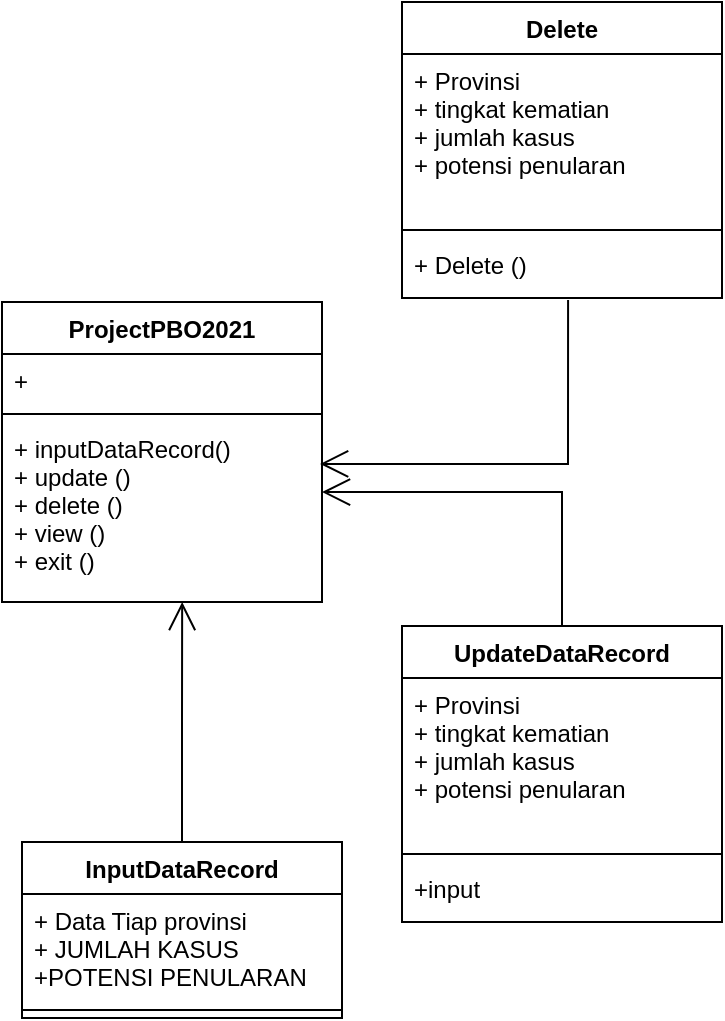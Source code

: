 <mxfile version="15.4.0" type="device"><diagram id="T_zjaP2mbVljVS5gn7Gf" name="Page-1"><mxGraphModel dx="319" dy="716" grid="1" gridSize="10" guides="1" tooltips="1" connect="1" arrows="1" fold="1" page="1" pageScale="1" pageWidth="850" pageHeight="1100" math="0" shadow="0"><root><mxCell id="0"/><mxCell id="1" parent="0"/><mxCell id="I7o41P08peqU_u0fxYyu-1" value="ProjectPBO2021" style="swimlane;fontStyle=1;align=center;verticalAlign=top;childLayout=stackLayout;horizontal=1;startSize=26;horizontalStack=0;resizeParent=1;resizeParentMax=0;resizeLast=0;collapsible=1;marginBottom=0;" vertex="1" parent="1"><mxGeometry x="280" y="240" width="160" height="150" as="geometry"/></mxCell><mxCell id="I7o41P08peqU_u0fxYyu-2" value="+ " style="text;strokeColor=none;fillColor=none;align=left;verticalAlign=top;spacingLeft=4;spacingRight=4;overflow=hidden;rotatable=0;points=[[0,0.5],[1,0.5]];portConstraint=eastwest;" vertex="1" parent="I7o41P08peqU_u0fxYyu-1"><mxGeometry y="26" width="160" height="26" as="geometry"/></mxCell><mxCell id="I7o41P08peqU_u0fxYyu-3" value="" style="line;strokeWidth=1;fillColor=none;align=left;verticalAlign=middle;spacingTop=-1;spacingLeft=3;spacingRight=3;rotatable=0;labelPosition=right;points=[];portConstraint=eastwest;" vertex="1" parent="I7o41P08peqU_u0fxYyu-1"><mxGeometry y="52" width="160" height="8" as="geometry"/></mxCell><mxCell id="I7o41P08peqU_u0fxYyu-4" value="+ inputDataRecord()&#10;+ update ()&#10;+ delete ()&#10;+ view ()&#10;+ exit ()" style="text;strokeColor=none;fillColor=none;align=left;verticalAlign=top;spacingLeft=4;spacingRight=4;overflow=hidden;rotatable=0;points=[[0,0.5],[1,0.5]];portConstraint=eastwest;" vertex="1" parent="I7o41P08peqU_u0fxYyu-1"><mxGeometry y="60" width="160" height="90" as="geometry"/></mxCell><mxCell id="I7o41P08peqU_u0fxYyu-5" value="InputDataRecord" style="swimlane;fontStyle=1;align=center;verticalAlign=top;childLayout=stackLayout;horizontal=1;startSize=26;horizontalStack=0;resizeParent=1;resizeParentMax=0;resizeLast=0;collapsible=1;marginBottom=0;" vertex="1" parent="1"><mxGeometry x="290" y="510" width="160" height="88" as="geometry"/></mxCell><mxCell id="I7o41P08peqU_u0fxYyu-6" value="+ Data Tiap provinsi&#10;+ JUMLAH KASUS&#10;+POTENSI PENULARAN" style="text;strokeColor=none;fillColor=none;align=left;verticalAlign=top;spacingLeft=4;spacingRight=4;overflow=hidden;rotatable=0;points=[[0,0.5],[1,0.5]];portConstraint=eastwest;" vertex="1" parent="I7o41P08peqU_u0fxYyu-5"><mxGeometry y="26" width="160" height="54" as="geometry"/></mxCell><mxCell id="I7o41P08peqU_u0fxYyu-7" value="" style="line;strokeWidth=1;fillColor=none;align=left;verticalAlign=middle;spacingTop=-1;spacingLeft=3;spacingRight=3;rotatable=0;labelPosition=right;points=[];portConstraint=eastwest;" vertex="1" parent="I7o41P08peqU_u0fxYyu-5"><mxGeometry y="80" width="160" height="8" as="geometry"/></mxCell><mxCell id="I7o41P08peqU_u0fxYyu-10" value="" style="endArrow=open;endFill=1;endSize=12;html=1;rounded=0;edgeStyle=orthogonalEdgeStyle;exitX=0.5;exitY=0;exitDx=0;exitDy=0;entryX=0.563;entryY=1;entryDx=0;entryDy=0;entryPerimeter=0;" edge="1" parent="1" source="I7o41P08peqU_u0fxYyu-5" target="I7o41P08peqU_u0fxYyu-4"><mxGeometry width="160" relative="1" as="geometry"><mxPoint x="270" y="380" as="sourcePoint"/><mxPoint x="400" y="420" as="targetPoint"/><Array as="points"/></mxGeometry></mxCell><mxCell id="I7o41P08peqU_u0fxYyu-21" value="UpdateDataRecord" style="swimlane;fontStyle=1;align=center;verticalAlign=top;childLayout=stackLayout;horizontal=1;startSize=26;horizontalStack=0;resizeParent=1;resizeParentMax=0;resizeLast=0;collapsible=1;marginBottom=0;" vertex="1" parent="1"><mxGeometry x="480" y="402" width="160" height="148" as="geometry"/></mxCell><mxCell id="I7o41P08peqU_u0fxYyu-22" value="+ Provinsi&#10;+ tingkat kematian&#10;+ jumlah kasus&#10;+ potensi penularan" style="text;strokeColor=none;fillColor=none;align=left;verticalAlign=top;spacingLeft=4;spacingRight=4;overflow=hidden;rotatable=0;points=[[0,0.5],[1,0.5]];portConstraint=eastwest;" vertex="1" parent="I7o41P08peqU_u0fxYyu-21"><mxGeometry y="26" width="160" height="84" as="geometry"/></mxCell><mxCell id="I7o41P08peqU_u0fxYyu-23" value="" style="line;strokeWidth=1;fillColor=none;align=left;verticalAlign=middle;spacingTop=-1;spacingLeft=3;spacingRight=3;rotatable=0;labelPosition=right;points=[];portConstraint=eastwest;" vertex="1" parent="I7o41P08peqU_u0fxYyu-21"><mxGeometry y="110" width="160" height="8" as="geometry"/></mxCell><mxCell id="I7o41P08peqU_u0fxYyu-24" value="+input" style="text;strokeColor=none;fillColor=none;align=left;verticalAlign=top;spacingLeft=4;spacingRight=4;overflow=hidden;rotatable=0;points=[[0,0.5],[1,0.5]];portConstraint=eastwest;" vertex="1" parent="I7o41P08peqU_u0fxYyu-21"><mxGeometry y="118" width="160" height="30" as="geometry"/></mxCell><mxCell id="I7o41P08peqU_u0fxYyu-25" value="" style="endArrow=open;endFill=1;endSize=12;html=1;rounded=0;edgeStyle=orthogonalEdgeStyle;exitX=0.5;exitY=0;exitDx=0;exitDy=0;entryX=1;entryY=0.389;entryDx=0;entryDy=0;entryPerimeter=0;" edge="1" parent="1" source="I7o41P08peqU_u0fxYyu-21" target="I7o41P08peqU_u0fxYyu-4"><mxGeometry width="160" relative="1" as="geometry"><mxPoint x="440" y="360" as="sourcePoint"/><mxPoint x="600" y="360" as="targetPoint"/></mxGeometry></mxCell><mxCell id="I7o41P08peqU_u0fxYyu-26" value="Delete" style="swimlane;fontStyle=1;align=center;verticalAlign=top;childLayout=stackLayout;horizontal=1;startSize=26;horizontalStack=0;resizeParent=1;resizeParentMax=0;resizeLast=0;collapsible=1;marginBottom=0;" vertex="1" parent="1"><mxGeometry x="480" y="90" width="160" height="148" as="geometry"/></mxCell><mxCell id="I7o41P08peqU_u0fxYyu-27" value="+ Provinsi&#10;+ tingkat kematian&#10;+ jumlah kasus&#10;+ potensi penularan" style="text;strokeColor=none;fillColor=none;align=left;verticalAlign=top;spacingLeft=4;spacingRight=4;overflow=hidden;rotatable=0;points=[[0,0.5],[1,0.5]];portConstraint=eastwest;" vertex="1" parent="I7o41P08peqU_u0fxYyu-26"><mxGeometry y="26" width="160" height="84" as="geometry"/></mxCell><mxCell id="I7o41P08peqU_u0fxYyu-28" value="" style="line;strokeWidth=1;fillColor=none;align=left;verticalAlign=middle;spacingTop=-1;spacingLeft=3;spacingRight=3;rotatable=0;labelPosition=right;points=[];portConstraint=eastwest;" vertex="1" parent="I7o41P08peqU_u0fxYyu-26"><mxGeometry y="110" width="160" height="8" as="geometry"/></mxCell><mxCell id="I7o41P08peqU_u0fxYyu-29" value="+ Delete ()" style="text;strokeColor=none;fillColor=none;align=left;verticalAlign=top;spacingLeft=4;spacingRight=4;overflow=hidden;rotatable=0;points=[[0,0.5],[1,0.5]];portConstraint=eastwest;" vertex="1" parent="I7o41P08peqU_u0fxYyu-26"><mxGeometry y="118" width="160" height="30" as="geometry"/></mxCell><mxCell id="I7o41P08peqU_u0fxYyu-30" value="" style="endArrow=open;endFill=1;endSize=12;html=1;rounded=0;edgeStyle=orthogonalEdgeStyle;exitX=0.519;exitY=1.033;exitDx=0;exitDy=0;entryX=0.994;entryY=0.233;entryDx=0;entryDy=0;entryPerimeter=0;exitPerimeter=0;" edge="1" parent="1" source="I7o41P08peqU_u0fxYyu-29" target="I7o41P08peqU_u0fxYyu-4"><mxGeometry width="160" relative="1" as="geometry"><mxPoint x="586" y="318.34" as="sourcePoint"/><mxPoint x="470" y="250.0" as="targetPoint"/></mxGeometry></mxCell></root></mxGraphModel></diagram></mxfile>